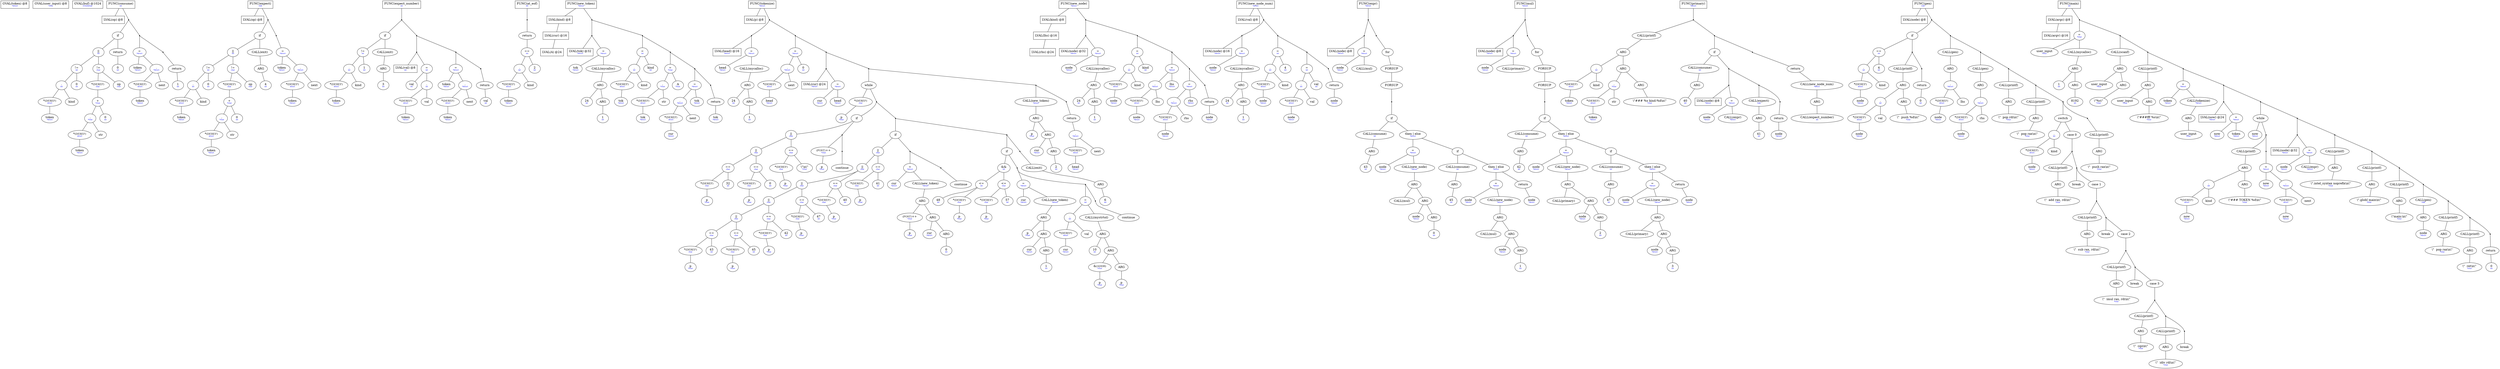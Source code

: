 graph parsegraph {
 node9 [label=<GVAL(token) @8<br/><FONT COLOR='BLUE' POINT-SIZE='8.0'>*struct</FONT>> shape = box];
 node10 [label=<GVAL(user_input) @8<br/><FONT COLOR='BLUE' POINT-SIZE='8.0'>*char</FONT>> shape = box];
 node11 [label=<GVAL(buf) @1024<br/><FONT COLOR='BLUE' POINT-SIZE='8.0'>[1024]char</FONT>> shape = box];
 node17 [label=<FUNC(consume)<br/><FONT COLOR='BLUE' POINT-SIZE='8.0'>int</FONT>> shape = box];
 node17 -- node18;
 node18 [label=<LVAL(op) @8> shape = box];
 node17 -- node19;
 node19 [label=<BLOCK> shape = point];
 node19 -- node20;
 node20 [label=<if>];
 node20 -- node21;
 node21 [label=<||<br/><FONT COLOR='BLUE' POINT-SIZE='8.0'>int</FONT>>];
 node21 -- node22;
 node22 [label=<!=<br/><FONT COLOR='BLUE' POINT-SIZE='8.0'>int</FONT>>];
 node22 -- node23;
 node23 [label=<.<br/><FONT COLOR='BLUE' POINT-SIZE='8.0'>int</FONT>>];
 node23 -- node24;
 node24 [label=<*<FONT POINT-SIZE='12.0'>(DEREF)</FONT><br/><FONT COLOR='BLUE' POINT-SIZE='8.0'>struct</FONT>>];
 node24 -- node25;
 node25 [label=<token<br/><FONT COLOR='BLUE' POINT-SIZE='8.0'>*struct</FONT>>];
 node23 -- node26;
 node26 [label=<kind>];
 node22 -- node27;
 node27 [label=<0<br/><FONT COLOR='BLUE' POINT-SIZE='8.0'>int</FONT>>];
 node21 -- node28;
 node28 [label=<!=<br/><FONT COLOR='BLUE' POINT-SIZE='8.0'>char</FONT>>];
 node28 -- node29;
 node29 [label=<*<FONT POINT-SIZE='12.0'>(DEREF)</FONT><br/><FONT COLOR='BLUE' POINT-SIZE='8.0'>char</FONT>>];
 node29 -- node30;
 node30 [label=<+<br/><FONT COLOR='BLUE' POINT-SIZE='8.0'>*char</FONT>>];
 node30 -- node31;
 node31 [label=<.<br/><FONT COLOR='BLUE' POINT-SIZE='8.0'>*char</FONT>>];
 node31 -- node32;
 node32 [label=<*<FONT POINT-SIZE='12.0'>(DEREF)</FONT><br/><FONT COLOR='BLUE' POINT-SIZE='8.0'>struct</FONT>>];
 node32 -- node33;
 node33 [label=<token<br/><FONT COLOR='BLUE' POINT-SIZE='8.0'>*struct</FONT>>];
 node31 -- node34;
 node34 [label=<str>];
 node30 -- node35;
 node35 [label=<0<br/><FONT COLOR='BLUE' POINT-SIZE='8.0'>int</FONT>>];
 node28 -- node36;
 node36 [label=<op<br/><FONT COLOR='BLUE' POINT-SIZE='8.0'>char</FONT>>];
 node20 -- node37;
 node37 [label=<return>];
 node37 -- node38;
 node38 [label=<0<br/><FONT COLOR='BLUE' POINT-SIZE='8.0'>int</FONT>>];
 node19 -- node39;
 node39 [label=<BLOCK> shape = point];
 node39 -- node40;
 node40 [label=<=<br/><FONT COLOR='BLUE' POINT-SIZE='8.0'>*struct</FONT>>];
 node40 -- node41;
 node41 [label=<token<br/><FONT COLOR='BLUE' POINT-SIZE='8.0'>*struct</FONT>>];
 node40 -- node42;
 node42 [label=<.<br/><FONT COLOR='BLUE' POINT-SIZE='8.0'>*struct</FONT>>];
 node42 -- node43;
 node43 [label=<*<FONT POINT-SIZE='12.0'>(DEREF)</FONT><br/><FONT COLOR='BLUE' POINT-SIZE='8.0'>struct</FONT>>];
 node43 -- node44;
 node44 [label=<token<br/><FONT COLOR='BLUE' POINT-SIZE='8.0'>*struct</FONT>>];
 node42 -- node45;
 node45 [label=<next>];
 node39 -- node46;
 node46 [label=<BLOCK> shape = point];
 node46 -- node47;
 node47 [label=<return>];
 node47 -- node48;
 node48 [label=<1<br/><FONT COLOR='BLUE' POINT-SIZE='8.0'>int</FONT>>];
 node49 [label=<FUNC(expect)<br/><FONT COLOR='BLUE' POINT-SIZE='8.0'>void</FONT>> shape = box];
 node49 -- node50;
 node50 [label=<LVAL(op) @8> shape = box];
 node49 -- node51;
 node51 [label=<BLOCK> shape = point];
 node51 -- node52;
 node52 [label=<if>];
 node52 -- node53;
 node53 [label=<||<br/><FONT COLOR='BLUE' POINT-SIZE='8.0'>int</FONT>>];
 node53 -- node54;
 node54 [label=<!=<br/><FONT COLOR='BLUE' POINT-SIZE='8.0'>int</FONT>>];
 node54 -- node55;
 node55 [label=<.<br/><FONT COLOR='BLUE' POINT-SIZE='8.0'>int</FONT>>];
 node55 -- node56;
 node56 [label=<*<FONT POINT-SIZE='12.0'>(DEREF)</FONT><br/><FONT COLOR='BLUE' POINT-SIZE='8.0'>struct</FONT>>];
 node56 -- node57;
 node57 [label=<token<br/><FONT COLOR='BLUE' POINT-SIZE='8.0'>*struct</FONT>>];
 node55 -- node58;
 node58 [label=<kind>];
 node54 -- node59;
 node59 [label=<0<br/><FONT COLOR='BLUE' POINT-SIZE='8.0'>int</FONT>>];
 node53 -- node60;
 node60 [label=<!=<br/><FONT COLOR='BLUE' POINT-SIZE='8.0'>char</FONT>>];
 node60 -- node61;
 node61 [label=<*<FONT POINT-SIZE='12.0'>(DEREF)</FONT><br/><FONT COLOR='BLUE' POINT-SIZE='8.0'>char</FONT>>];
 node61 -- node62;
 node62 [label=<+<br/><FONT COLOR='BLUE' POINT-SIZE='8.0'>*char</FONT>>];
 node62 -- node63;
 node63 [label=<.<br/><FONT COLOR='BLUE' POINT-SIZE='8.0'>*char</FONT>>];
 node63 -- node64;
 node64 [label=<*<FONT POINT-SIZE='12.0'>(DEREF)</FONT><br/><FONT COLOR='BLUE' POINT-SIZE='8.0'>struct</FONT>>];
 node64 -- node65;
 node65 [label=<token<br/><FONT COLOR='BLUE' POINT-SIZE='8.0'>*struct</FONT>>];
 node63 -- node66;
 node66 [label=<str>];
 node62 -- node67;
 node67 [label=<0<br/><FONT COLOR='BLUE' POINT-SIZE='8.0'>int</FONT>>];
 node60 -- node68;
 node68 [label=<op<br/><FONT COLOR='BLUE' POINT-SIZE='8.0'>char</FONT>>];
 node52 -- node69;
 node69 [label=<CALL(exit)>];
 node69 -- node70;
 node70 [label=<ARG>];
 node70 -- node71;
 node71 [label=<4<br/><FONT COLOR='BLUE' POINT-SIZE='8.0'>int</FONT>>];
 node51 -- node72;
 node72 [label=<BLOCK> shape = point];
 node72 -- node73;
 node73 [label=<=<br/><FONT COLOR='BLUE' POINT-SIZE='8.0'>*struct</FONT>>];
 node73 -- node74;
 node74 [label=<token<br/><FONT COLOR='BLUE' POINT-SIZE='8.0'>*struct</FONT>>];
 node73 -- node75;
 node75 [label=<.<br/><FONT COLOR='BLUE' POINT-SIZE='8.0'>*struct</FONT>>];
 node75 -- node76;
 node76 [label=<*<FONT POINT-SIZE='12.0'>(DEREF)</FONT><br/><FONT COLOR='BLUE' POINT-SIZE='8.0'>struct</FONT>>];
 node76 -- node77;
 node77 [label=<token<br/><FONT COLOR='BLUE' POINT-SIZE='8.0'>*struct</FONT>>];
 node75 -- node78;
 node78 [label=<next>];
 node79 [label=<FUNC(expect_number)<br/><FONT COLOR='BLUE' POINT-SIZE='8.0'>int</FONT>> shape = box];
 node79 -- node80;
 node80 [label=<BLOCK> shape = point];
 node80 -- node81;
 node81 [label=<if>];
 node81 -- node82;
 node82 [label=<!=<br/><FONT COLOR='BLUE' POINT-SIZE='8.0'>int</FONT>>];
 node82 -- node83;
 node83 [label=<.<br/><FONT COLOR='BLUE' POINT-SIZE='8.0'>int</FONT>>];
 node83 -- node84;
 node84 [label=<*<FONT POINT-SIZE='12.0'>(DEREF)</FONT><br/><FONT COLOR='BLUE' POINT-SIZE='8.0'>struct</FONT>>];
 node84 -- node85;
 node85 [label=<token<br/><FONT COLOR='BLUE' POINT-SIZE='8.0'>*struct</FONT>>];
 node83 -- node86;
 node86 [label=<kind>];
 node82 -- node87;
 node87 [label=<1<br/><FONT COLOR='BLUE' POINT-SIZE='8.0'>int</FONT>>];
 node81 -- node88;
 node88 [label=<CALL(exit)>];
 node88 -- node89;
 node89 [label=<ARG>];
 node89 -- node90;
 node90 [label=<3<br/><FONT COLOR='BLUE' POINT-SIZE='8.0'>int</FONT>>];
 node80 -- node91;
 node91 [label=<BLOCK> shape = point];
 node91 -- node92;
 node92 [label=<BLOCK> shape = point];
 node92 -- node93;
 node93 [label=<LVAL(val) @8<br/><FONT COLOR='BLUE' POINT-SIZE='8.0'>int</FONT>> shape = box];
 node92 -- node94;
 node94 [label=<=<br/><FONT COLOR='BLUE' POINT-SIZE='8.0'>int</FONT>>];
 node94 -- node95;
 node95 [label=<val<br/><FONT COLOR='BLUE' POINT-SIZE='8.0'>int</FONT>>];
 node94 -- node96;
 node96 [label=<.<br/><FONT COLOR='BLUE' POINT-SIZE='8.0'>int</FONT>>];
 node96 -- node97;
 node97 [label=<*<FONT POINT-SIZE='12.0'>(DEREF)</FONT><br/><FONT COLOR='BLUE' POINT-SIZE='8.0'>struct</FONT>>];
 node97 -- node98;
 node98 [label=<token<br/><FONT COLOR='BLUE' POINT-SIZE='8.0'>*struct</FONT>>];
 node96 -- node99;
 node99 [label=<val>];
 node91 -- node100;
 node100 [label=<BLOCK> shape = point];
 node100 -- node101;
 node101 [label=<=<br/><FONT COLOR='BLUE' POINT-SIZE='8.0'>*struct</FONT>>];
 node101 -- node102;
 node102 [label=<token<br/><FONT COLOR='BLUE' POINT-SIZE='8.0'>*struct</FONT>>];
 node101 -- node103;
 node103 [label=<.<br/><FONT COLOR='BLUE' POINT-SIZE='8.0'>*struct</FONT>>];
 node103 -- node104;
 node104 [label=<*<FONT POINT-SIZE='12.0'>(DEREF)</FONT><br/><FONT COLOR='BLUE' POINT-SIZE='8.0'>struct</FONT>>];
 node104 -- node105;
 node105 [label=<token<br/><FONT COLOR='BLUE' POINT-SIZE='8.0'>*struct</FONT>>];
 node103 -- node106;
 node106 [label=<next>];
 node100 -- node107;
 node107 [label=<BLOCK> shape = point];
 node107 -- node108;
 node108 [label=<return>];
 node108 -- node109;
 node109 [label=<val<br/><FONT COLOR='BLUE' POINT-SIZE='8.0'>int</FONT>>];
 node110 [label=<FUNC(at_eof)<br/><FONT COLOR='BLUE' POINT-SIZE='8.0'>int</FONT>> shape = box];
 node110 -- node111;
 node111 [label=<BLOCK> shape = point];
 node111 -- node112;
 node112 [label=<return>];
 node112 -- node113;
 node113 [label=<==<br/><FONT COLOR='BLUE' POINT-SIZE='8.0'>int</FONT>>];
 node113 -- node114;
 node114 [label=<.<br/><FONT COLOR='BLUE' POINT-SIZE='8.0'>int</FONT>>];
 node114 -- node115;
 node115 [label=<*<FONT POINT-SIZE='12.0'>(DEREF)</FONT><br/><FONT COLOR='BLUE' POINT-SIZE='8.0'>struct</FONT>>];
 node115 -- node116;
 node116 [label=<token<br/><FONT COLOR='BLUE' POINT-SIZE='8.0'>*struct</FONT>>];
 node114 -- node117;
 node117 [label=<kind>];
 node113 -- node118;
 node118 [label=<2<br/><FONT COLOR='BLUE' POINT-SIZE='8.0'>int</FONT>>];
 node119 [label=<FUNC(new_token)<br/><FONT COLOR='BLUE' POINT-SIZE='8.0'>*struct</FONT>> shape = box];
 node119 -- node120;
 node120 [label=<LVAL(kind) @8> shape = box];
 node120 -- node121;
 node121 [label=<LVAL(cur) @16> shape = box];
 node121 -- node122;
 node122 [label=<LVAL(A) @24> shape = box];
 node119 -- node123;
 node123 [label=<BLOCK> shape = point];
 node123 -- node124;
 node124 [label=<BLOCK> shape = point];
 node124 -- node125;
 node125 [label=<LVAL(tok) @32<br/><FONT COLOR='BLUE' POINT-SIZE='8.0'>*struct</FONT>> shape = box];
 node124 -- node126;
 node126 [label=<=<br/><FONT COLOR='BLUE' POINT-SIZE='8.0'>*struct</FONT>>];
 node126 -- node127;
 node127 [label=<tok<br/><FONT COLOR='BLUE' POINT-SIZE='8.0'>*struct</FONT>>];
 node126 -- node128;
 node128 [label=<CALL(mycalloc)>];
 node128 -- node129;
 node129 [label=<ARG>];
 node129 -- node130;
 node130 [label=<24<br/><FONT COLOR='BLUE' POINT-SIZE='8.0'>int</FONT>>];
 node129 -- node131;
 node131 [label=<ARG>];
 node131 -- node132;
 node132 [label=<1<br/><FONT COLOR='BLUE' POINT-SIZE='8.0'>int</FONT>>];
 node123 -- node133;
 node133 [label=<BLOCK> shape = point];
 node133 -- node134;
 node134 [label=<=<br/><FONT COLOR='BLUE' POINT-SIZE='8.0'>int</FONT>>];
 node134 -- node135;
 node135 [label=<.<br/><FONT COLOR='BLUE' POINT-SIZE='8.0'>int</FONT>>];
 node135 -- node136;
 node136 [label=<*<FONT POINT-SIZE='12.0'>(DEREF)</FONT><br/><FONT COLOR='BLUE' POINT-SIZE='8.0'>struct</FONT>>];
 node136 -- node137;
 node137 [label=<tok<br/><FONT COLOR='BLUE' POINT-SIZE='8.0'>*struct</FONT>>];
 node135 -- node138;
 node138 [label=<kind>];
 node134 -- node139;
 node139 [label=<kind<br/><FONT COLOR='BLUE' POINT-SIZE='8.0'>int</FONT>>];
 node133 -- node140;
 node140 [label=<BLOCK> shape = point];
 node140 -- node141;
 node141 [label=<=<br/><FONT COLOR='BLUE' POINT-SIZE='8.0'>*char</FONT>>];
 node141 -- node142;
 node142 [label=<.<br/><FONT COLOR='BLUE' POINT-SIZE='8.0'>*char</FONT>>];
 node142 -- node143;
 node143 [label=<*<FONT POINT-SIZE='12.0'>(DEREF)</FONT><br/><FONT COLOR='BLUE' POINT-SIZE='8.0'>struct</FONT>>];
 node143 -- node144;
 node144 [label=<tok<br/><FONT COLOR='BLUE' POINT-SIZE='8.0'>*struct</FONT>>];
 node142 -- node145;
 node145 [label=<str>];
 node141 -- node146;
 node146 [label=<A<br/><FONT COLOR='BLUE' POINT-SIZE='8.0'>*char</FONT>>];
 node140 -- node147;
 node147 [label=<BLOCK> shape = point];
 node147 -- node148;
 node148 [label=<=<br/><FONT COLOR='BLUE' POINT-SIZE='8.0'>*struct</FONT>>];
 node148 -- node149;
 node149 [label=<.<br/><FONT COLOR='BLUE' POINT-SIZE='8.0'>*struct</FONT>>];
 node149 -- node150;
 node150 [label=<*<FONT POINT-SIZE='12.0'>(DEREF)</FONT><br/><FONT COLOR='BLUE' POINT-SIZE='8.0'>struct</FONT>>];
 node150 -- node151;
 node151 [label=<cur<br/><FONT COLOR='BLUE' POINT-SIZE='8.0'>*struct</FONT>>];
 node149 -- node152;
 node152 [label=<next>];
 node148 -- node153;
 node153 [label=<tok<br/><FONT COLOR='BLUE' POINT-SIZE='8.0'>*struct</FONT>>];
 node147 -- node154;
 node154 [label=<BLOCK> shape = point];
 node154 -- node155;
 node155 [label=<return>];
 node155 -- node156;
 node156 [label=<tok<br/><FONT COLOR='BLUE' POINT-SIZE='8.0'>*struct</FONT>>];
 node157 [label=<FUNC(tokenize)<br/><FONT COLOR='BLUE' POINT-SIZE='8.0'>*struct</FONT>> shape = box];
 node157 -- node158;
 node158 [label=<LVAL(p) @8> shape = box];
 node157 -- node159;
 node159 [label=<BLOCK> shape = point];
 node159 -- node160;
 node160 [label=<BLOCK> shape = point];
 node160 -- node161;
 node161 [label=<LVAL(head) @16<br/><FONT COLOR='BLUE' POINT-SIZE='8.0'>*struct</FONT>> shape = box];
 node160 -- node162;
 node162 [label=<=<br/><FONT COLOR='BLUE' POINT-SIZE='8.0'>*struct</FONT>>];
 node162 -- node163;
 node163 [label=<head<br/><FONT COLOR='BLUE' POINT-SIZE='8.0'>*struct</FONT>>];
 node162 -- node164;
 node164 [label=<CALL(mycalloc)>];
 node164 -- node165;
 node165 [label=<ARG>];
 node165 -- node166;
 node166 [label=<24<br/><FONT COLOR='BLUE' POINT-SIZE='8.0'>int</FONT>>];
 node165 -- node167;
 node167 [label=<ARG>];
 node167 -- node168;
 node168 [label=<1<br/><FONT COLOR='BLUE' POINT-SIZE='8.0'>int</FONT>>];
 node159 -- node169;
 node169 [label=<BLOCK> shape = point];
 node169 -- node170;
 node170 [label=<=<br/><FONT COLOR='BLUE' POINT-SIZE='8.0'>*struct</FONT>>];
 node170 -- node171;
 node171 [label=<.<br/><FONT COLOR='BLUE' POINT-SIZE='8.0'>*struct</FONT>>];
 node171 -- node172;
 node172 [label=<*<FONT POINT-SIZE='12.0'>(DEREF)</FONT><br/><FONT COLOR='BLUE' POINT-SIZE='8.0'>struct</FONT>>];
 node172 -- node173;
 node173 [label=<head<br/><FONT COLOR='BLUE' POINT-SIZE='8.0'>*struct</FONT>>];
 node171 -- node174;
 node174 [label=<next>];
 node170 -- node175;
 node175 [label=<0<br/><FONT COLOR='BLUE' POINT-SIZE='8.0'>int</FONT>>];
 node169 -- node176;
 node176 [label=<BLOCK> shape = point];
 node176 -- node177;
 node177 [label=<BLOCK> shape = point];
 node177 -- node178;
 node178 [label=<LVAL(cur) @24<br/><FONT COLOR='BLUE' POINT-SIZE='8.0'>*struct</FONT>> shape = box];
 node177 -- node179;
 node179 [label=<=<br/><FONT COLOR='BLUE' POINT-SIZE='8.0'>*struct</FONT>>];
 node179 -- node180;
 node180 [label=<cur<br/><FONT COLOR='BLUE' POINT-SIZE='8.0'>*struct</FONT>>];
 node179 -- node181;
 node181 [label=<head<br/><FONT COLOR='BLUE' POINT-SIZE='8.0'>*struct</FONT>>];
 node176 -- node182;
 node182 [label=<BLOCK> shape = point];
 node182 -- node183;
 node183 [label=<while>];
 node183 -- node184;
 node184 [label=<*<FONT POINT-SIZE='12.0'>(DEREF)</FONT><br/><FONT COLOR='BLUE' POINT-SIZE='8.0'>char</FONT>>];
 node184 -- node185;
 node185 [label=<p<br/><FONT COLOR='BLUE' POINT-SIZE='8.0'>*char</FONT>>];
 node183 -- node186;
 node186 [label=<BLOCK> shape = point];
 node186 -- node187;
 node187 [label=<if>];
 node187 -- node188;
 node188 [label=<||<br/><FONT COLOR='BLUE' POINT-SIZE='8.0'>char</FONT>>];
 node188 -- node189;
 node189 [label=<||<br/><FONT COLOR='BLUE' POINT-SIZE='8.0'>char</FONT>>];
 node189 -- node190;
 node190 [label=<==<br/><FONT COLOR='BLUE' POINT-SIZE='8.0'>char</FONT>>];
 node190 -- node191;
 node191 [label=<*<FONT POINT-SIZE='12.0'>(DEREF)</FONT><br/><FONT COLOR='BLUE' POINT-SIZE='8.0'>char</FONT>>];
 node191 -- node192;
 node192 [label=<p<br/><FONT COLOR='BLUE' POINT-SIZE='8.0'>*char</FONT>>];
 node190 -- node193;
 node193 [label=<32<br/><FONT COLOR='BLUE' POINT-SIZE='8.0'>int</FONT>>];
 node189 -- node194;
 node194 [label=<==<br/><FONT COLOR='BLUE' POINT-SIZE='8.0'>char</FONT>>];
 node194 -- node195;
 node195 [label=<*<FONT POINT-SIZE='12.0'>(DEREF)</FONT><br/><FONT COLOR='BLUE' POINT-SIZE='8.0'>char</FONT>>];
 node195 -- node196;
 node196 [label=<p<br/><FONT COLOR='BLUE' POINT-SIZE='8.0'>*char</FONT>>];
 node194 -- node197;
 node197 [label=<0<br/><FONT COLOR='BLUE' POINT-SIZE='8.0'>int</FONT>>];
 node188 -- node198;
 node198 [label=<==<br/><FONT COLOR='BLUE' POINT-SIZE='8.0'>char</FONT>>];
 node198 -- node199;
 node199 [label=<*<FONT POINT-SIZE='12.0'>(DEREF)</FONT><br/><FONT COLOR='BLUE' POINT-SIZE='8.0'>char</FONT>>];
 node199 -- node200;
 node200 [label=<p<br/><FONT COLOR='BLUE' POINT-SIZE='8.0'>*char</FONT>>];
 node198 -- node201;
 node201 [label=<\"\n\"<br/><FONT COLOR='BLUE' POINT-SIZE='8.0'>*char</FONT>>];
 node187 -- node202;
 node202 [label=<BLOCK> shape = point];
 node202 -- node203;
 node203 [label=<<FONT POINT-SIZE='12.0'>(POST)</FONT>++<br/><FONT COLOR='BLUE' POINT-SIZE='8.0'>*char</FONT>>];
 node203 -- node204;
 node204 [label=<p<br/><FONT COLOR='BLUE' POINT-SIZE='8.0'>*char</FONT>>];
 node202 -- node205;
 node205 [label=<BLOCK> shape = point];
 node205 -- node206;
 node206 [label=<continue>];
 node186 -- node207;
 node207 [label=<BLOCK> shape = point];
 node207 -- node208;
 node208 [label=<if>];
 node208 -- node209;
 node209 [label=<||<br/><FONT COLOR='BLUE' POINT-SIZE='8.0'>char</FONT>>];
 node209 -- node210;
 node210 [label=<||<br/><FONT COLOR='BLUE' POINT-SIZE='8.0'>char</FONT>>];
 node210 -- node211;
 node211 [label=<||<br/><FONT COLOR='BLUE' POINT-SIZE='8.0'>char</FONT>>];
 node211 -- node212;
 node212 [label=<||<br/><FONT COLOR='BLUE' POINT-SIZE='8.0'>char</FONT>>];
 node212 -- node213;
 node213 [label=<||<br/><FONT COLOR='BLUE' POINT-SIZE='8.0'>char</FONT>>];
 node213 -- node214;
 node214 [label=<==<br/><FONT COLOR='BLUE' POINT-SIZE='8.0'>char</FONT>>];
 node214 -- node215;
 node215 [label=<*<FONT POINT-SIZE='12.0'>(DEREF)</FONT><br/><FONT COLOR='BLUE' POINT-SIZE='8.0'>char</FONT>>];
 node215 -- node216;
 node216 [label=<p<br/><FONT COLOR='BLUE' POINT-SIZE='8.0'>*char</FONT>>];
 node214 -- node217;
 node217 [label=<43<br/><FONT COLOR='BLUE' POINT-SIZE='8.0'>int</FONT>>];
 node213 -- node218;
 node218 [label=<==<br/><FONT COLOR='BLUE' POINT-SIZE='8.0'>char</FONT>>];
 node218 -- node219;
 node219 [label=<*<FONT POINT-SIZE='12.0'>(DEREF)</FONT><br/><FONT COLOR='BLUE' POINT-SIZE='8.0'>char</FONT>>];
 node219 -- node220;
 node220 [label=<p<br/><FONT COLOR='BLUE' POINT-SIZE='8.0'>*char</FONT>>];
 node218 -- node221;
 node221 [label=<45<br/><FONT COLOR='BLUE' POINT-SIZE='8.0'>int</FONT>>];
 node212 -- node222;
 node222 [label=<==<br/><FONT COLOR='BLUE' POINT-SIZE='8.0'>char</FONT>>];
 node222 -- node223;
 node223 [label=<*<FONT POINT-SIZE='12.0'>(DEREF)</FONT><br/><FONT COLOR='BLUE' POINT-SIZE='8.0'>char</FONT>>];
 node223 -- node224;
 node224 [label=<p<br/><FONT COLOR='BLUE' POINT-SIZE='8.0'>*char</FONT>>];
 node222 -- node225;
 node225 [label=<42<br/><FONT COLOR='BLUE' POINT-SIZE='8.0'>int</FONT>>];
 node211 -- node226;
 node226 [label=<==<br/><FONT COLOR='BLUE' POINT-SIZE='8.0'>char</FONT>>];
 node226 -- node227;
 node227 [label=<*<FONT POINT-SIZE='12.0'>(DEREF)</FONT><br/><FONT COLOR='BLUE' POINT-SIZE='8.0'>char</FONT>>];
 node227 -- node228;
 node228 [label=<p<br/><FONT COLOR='BLUE' POINT-SIZE='8.0'>*char</FONT>>];
 node226 -- node229;
 node229 [label=<47<br/><FONT COLOR='BLUE' POINT-SIZE='8.0'>int</FONT>>];
 node210 -- node230;
 node230 [label=<==<br/><FONT COLOR='BLUE' POINT-SIZE='8.0'>char</FONT>>];
 node230 -- node231;
 node231 [label=<*<FONT POINT-SIZE='12.0'>(DEREF)</FONT><br/><FONT COLOR='BLUE' POINT-SIZE='8.0'>char</FONT>>];
 node231 -- node232;
 node232 [label=<p<br/><FONT COLOR='BLUE' POINT-SIZE='8.0'>*char</FONT>>];
 node230 -- node233;
 node233 [label=<40<br/><FONT COLOR='BLUE' POINT-SIZE='8.0'>int</FONT>>];
 node209 -- node234;
 node234 [label=<==<br/><FONT COLOR='BLUE' POINT-SIZE='8.0'>char</FONT>>];
 node234 -- node235;
 node235 [label=<*<FONT POINT-SIZE='12.0'>(DEREF)</FONT><br/><FONT COLOR='BLUE' POINT-SIZE='8.0'>char</FONT>>];
 node235 -- node236;
 node236 [label=<p<br/><FONT COLOR='BLUE' POINT-SIZE='8.0'>*char</FONT>>];
 node234 -- node237;
 node237 [label=<41<br/><FONT COLOR='BLUE' POINT-SIZE='8.0'>int</FONT>>];
 node208 -- node238;
 node238 [label=<BLOCK> shape = point];
 node238 -- node239;
 node239 [label=<=<br/><FONT COLOR='BLUE' POINT-SIZE='8.0'>*struct</FONT>>];
 node239 -- node240;
 node240 [label=<cur<br/><FONT COLOR='BLUE' POINT-SIZE='8.0'>*struct</FONT>>];
 node239 -- node241;
 node241 [label=<CALL(new_token)<br/><FONT COLOR='BLUE' POINT-SIZE='8.0'>*struct</FONT>>];
 node241 -- node242;
 node242 [label=<ARG>];
 node242 -- node243;
 node243 [label=<<FONT POINT-SIZE='12.0'>(POST)</FONT>++<br/><FONT COLOR='BLUE' POINT-SIZE='8.0'>*char</FONT>>];
 node243 -- node244;
 node244 [label=<p<br/><FONT COLOR='BLUE' POINT-SIZE='8.0'>*char</FONT>>];
 node242 -- node245;
 node245 [label=<ARG>];
 node245 -- node246;
 node246 [label=<cur<br/><FONT COLOR='BLUE' POINT-SIZE='8.0'>*struct</FONT>>];
 node245 -- node247;
 node247 [label=<ARG>];
 node247 -- node248;
 node248 [label=<0<br/><FONT COLOR='BLUE' POINT-SIZE='8.0'>int</FONT>>];
 node238 -- node249;
 node249 [label=<BLOCK> shape = point];
 node249 -- node250;
 node250 [label=<continue>];
 node207 -- node251;
 node251 [label=<BLOCK> shape = point];
 node251 -- node252;
 node252 [label=<if>];
 node252 -- node253;
 node253 [label=<&amp;&amp;<br/><FONT COLOR='BLUE' POINT-SIZE='8.0'>int</FONT>>];
 node253 -- node254;
 node254 [label=<&lt;=<br/><FONT COLOR='BLUE' POINT-SIZE='8.0'>int</FONT>>];
 node254 -- node255;
 node255 [label=<48<br/><FONT COLOR='BLUE' POINT-SIZE='8.0'>int</FONT>>];
 node254 -- node256;
 node256 [label=<*<FONT POINT-SIZE='12.0'>(DEREF)</FONT><br/><FONT COLOR='BLUE' POINT-SIZE='8.0'>char</FONT>>];
 node256 -- node257;
 node257 [label=<p<br/><FONT COLOR='BLUE' POINT-SIZE='8.0'>*char</FONT>>];
 node253 -- node258;
 node258 [label=<&lt;=<br/><FONT COLOR='BLUE' POINT-SIZE='8.0'>char</FONT>>];
 node258 -- node259;
 node259 [label=<*<FONT POINT-SIZE='12.0'>(DEREF)</FONT><br/><FONT COLOR='BLUE' POINT-SIZE='8.0'>char</FONT>>];
 node259 -- node260;
 node260 [label=<p<br/><FONT COLOR='BLUE' POINT-SIZE='8.0'>*char</FONT>>];
 node258 -- node261;
 node261 [label=<57<br/><FONT COLOR='BLUE' POINT-SIZE='8.0'>int</FONT>>];
 node252 -- node262;
 node262 [label=<BLOCK> shape = point];
 node262 -- node263;
 node263 [label=<=<br/><FONT COLOR='BLUE' POINT-SIZE='8.0'>*struct</FONT>>];
 node263 -- node264;
 node264 [label=<cur<br/><FONT COLOR='BLUE' POINT-SIZE='8.0'>*struct</FONT>>];
 node263 -- node265;
 node265 [label=<CALL(new_token)<br/><FONT COLOR='BLUE' POINT-SIZE='8.0'>*struct</FONT>>];
 node265 -- node266;
 node266 [label=<ARG>];
 node266 -- node267;
 node267 [label=<p<br/><FONT COLOR='BLUE' POINT-SIZE='8.0'>*char</FONT>>];
 node266 -- node268;
 node268 [label=<ARG>];
 node268 -- node269;
 node269 [label=<cur<br/><FONT COLOR='BLUE' POINT-SIZE='8.0'>*struct</FONT>>];
 node268 -- node270;
 node270 [label=<ARG>];
 node270 -- node271;
 node271 [label=<1<br/><FONT COLOR='BLUE' POINT-SIZE='8.0'>int</FONT>>];
 node262 -- node272;
 node272 [label=<BLOCK> shape = point];
 node272 -- node273;
 node273 [label=<=<br/><FONT COLOR='BLUE' POINT-SIZE='8.0'>int</FONT>>];
 node273 -- node274;
 node274 [label=<.<br/><FONT COLOR='BLUE' POINT-SIZE='8.0'>int</FONT>>];
 node274 -- node275;
 node275 [label=<*<FONT POINT-SIZE='12.0'>(DEREF)</FONT><br/><FONT COLOR='BLUE' POINT-SIZE='8.0'>struct</FONT>>];
 node275 -- node276;
 node276 [label=<cur<br/><FONT COLOR='BLUE' POINT-SIZE='8.0'>*struct</FONT>>];
 node274 -- node277;
 node277 [label=<val>];
 node273 -- node278;
 node278 [label=<CALL(mystrtol)>];
 node278 -- node279;
 node279 [label=<ARG>];
 node279 -- node280;
 node280 [label=<10<br/><FONT COLOR='BLUE' POINT-SIZE='8.0'>int</FONT>>];
 node279 -- node281;
 node281 [label=<ARG>];
 node281 -- node282;
 node282 [label=<&amp;<FONT POINT-SIZE='12.0'>(ADDR)</FONT><br/><FONT COLOR='BLUE' POINT-SIZE='8.0'>*char</FONT>>];
 node282 -- node283;
 node283 [label=<p<br/><FONT COLOR='BLUE' POINT-SIZE='8.0'>*char</FONT>>];
 node281 -- node284;
 node284 [label=<ARG>];
 node284 -- node285;
 node285 [label=<p<br/><FONT COLOR='BLUE' POINT-SIZE='8.0'>*char</FONT>>];
 node272 -- node286;
 node286 [label=<BLOCK> shape = point];
 node286 -- node287;
 node287 [label=<continue>];
 node251 -- node288;
 node288 [label=<BLOCK> shape = point];
 node288 -- node289;
 node289 [label=<CALL(exit)>];
 node289 -- node290;
 node290 [label=<ARG>];
 node290 -- node291;
 node291 [label=<6<br/><FONT COLOR='BLUE' POINT-SIZE='8.0'>int</FONT>>];
 node182 -- node292;
 node292 [label=<BLOCK> shape = point];
 node292 -- node293;
 node293 [label=<CALL(new_token)<br/><FONT COLOR='BLUE' POINT-SIZE='8.0'>*struct</FONT>>];
 node293 -- node294;
 node294 [label=<ARG>];
 node294 -- node295;
 node295 [label=<p<br/><FONT COLOR='BLUE' POINT-SIZE='8.0'>*char</FONT>>];
 node294 -- node296;
 node296 [label=<ARG>];
 node296 -- node297;
 node297 [label=<cur<br/><FONT COLOR='BLUE' POINT-SIZE='8.0'>*struct</FONT>>];
 node296 -- node298;
 node298 [label=<ARG>];
 node298 -- node299;
 node299 [label=<2<br/><FONT COLOR='BLUE' POINT-SIZE='8.0'>int</FONT>>];
 node292 -- node300;
 node300 [label=<BLOCK> shape = point];
 node300 -- node301;
 node301 [label=<return>];
 node301 -- node302;
 node302 [label=<.<br/><FONT COLOR='BLUE' POINT-SIZE='8.0'>*struct</FONT>>];
 node302 -- node303;
 node303 [label=<*<FONT POINT-SIZE='12.0'>(DEREF)</FONT><br/><FONT COLOR='BLUE' POINT-SIZE='8.0'>struct</FONT>>];
 node303 -- node304;
 node304 [label=<head<br/><FONT COLOR='BLUE' POINT-SIZE='8.0'>*struct</FONT>>];
 node302 -- node305;
 node305 [label=<next>];
 node306 [label=<FUNC(new_node)<br/><FONT COLOR='BLUE' POINT-SIZE='8.0'>*struct</FONT>> shape = box];
 node306 -- node307;
 node307 [label=<LVAL(kind) @8> shape = box];
 node307 -- node308;
 node308 [label=<LVAL(lhs) @16> shape = box];
 node308 -- node309;
 node309 [label=<LVAL(rhs) @24> shape = box];
 node306 -- node310;
 node310 [label=<BLOCK> shape = point];
 node310 -- node311;
 node311 [label=<BLOCK> shape = point];
 node311 -- node312;
 node312 [label=<LVAL(node) @32<br/><FONT COLOR='BLUE' POINT-SIZE='8.0'>*struct</FONT>> shape = box];
 node311 -- node313;
 node313 [label=<=<br/><FONT COLOR='BLUE' POINT-SIZE='8.0'>*struct</FONT>>];
 node313 -- node314;
 node314 [label=<node<br/><FONT COLOR='BLUE' POINT-SIZE='8.0'>*struct</FONT>>];
 node313 -- node315;
 node315 [label=<CALL(mycalloc)>];
 node315 -- node316;
 node316 [label=<ARG>];
 node316 -- node317;
 node317 [label=<24<br/><FONT COLOR='BLUE' POINT-SIZE='8.0'>int</FONT>>];
 node316 -- node318;
 node318 [label=<ARG>];
 node318 -- node319;
 node319 [label=<1<br/><FONT COLOR='BLUE' POINT-SIZE='8.0'>int</FONT>>];
 node310 -- node320;
 node320 [label=<BLOCK> shape = point];
 node320 -- node321;
 node321 [label=<=<br/><FONT COLOR='BLUE' POINT-SIZE='8.0'>int</FONT>>];
 node321 -- node322;
 node322 [label=<.<br/><FONT COLOR='BLUE' POINT-SIZE='8.0'>int</FONT>>];
 node322 -- node323;
 node323 [label=<*<FONT POINT-SIZE='12.0'>(DEREF)</FONT><br/><FONT COLOR='BLUE' POINT-SIZE='8.0'>struct</FONT>>];
 node323 -- node324;
 node324 [label=<node<br/><FONT COLOR='BLUE' POINT-SIZE='8.0'>*struct</FONT>>];
 node322 -- node325;
 node325 [label=<kind>];
 node321 -- node326;
 node326 [label=<kind<br/><FONT COLOR='BLUE' POINT-SIZE='8.0'>int</FONT>>];
 node320 -- node327;
 node327 [label=<BLOCK> shape = point];
 node327 -- node328;
 node328 [label=<=<br/><FONT COLOR='BLUE' POINT-SIZE='8.0'>*struct</FONT>>];
 node328 -- node329;
 node329 [label=<.<br/><FONT COLOR='BLUE' POINT-SIZE='8.0'>*struct</FONT>>];
 node329 -- node330;
 node330 [label=<*<FONT POINT-SIZE='12.0'>(DEREF)</FONT><br/><FONT COLOR='BLUE' POINT-SIZE='8.0'>struct</FONT>>];
 node330 -- node331;
 node331 [label=<node<br/><FONT COLOR='BLUE' POINT-SIZE='8.0'>*struct</FONT>>];
 node329 -- node332;
 node332 [label=<lhs>];
 node328 -- node333;
 node333 [label=<lhs<br/><FONT COLOR='BLUE' POINT-SIZE='8.0'>*struct</FONT>>];
 node327 -- node334;
 node334 [label=<BLOCK> shape = point];
 node334 -- node335;
 node335 [label=<=<br/><FONT COLOR='BLUE' POINT-SIZE='8.0'>*struct</FONT>>];
 node335 -- node336;
 node336 [label=<.<br/><FONT COLOR='BLUE' POINT-SIZE='8.0'>*struct</FONT>>];
 node336 -- node337;
 node337 [label=<*<FONT POINT-SIZE='12.0'>(DEREF)</FONT><br/><FONT COLOR='BLUE' POINT-SIZE='8.0'>struct</FONT>>];
 node337 -- node338;
 node338 [label=<node<br/><FONT COLOR='BLUE' POINT-SIZE='8.0'>*struct</FONT>>];
 node336 -- node339;
 node339 [label=<rhs>];
 node335 -- node340;
 node340 [label=<rhs<br/><FONT COLOR='BLUE' POINT-SIZE='8.0'>*struct</FONT>>];
 node334 -- node341;
 node341 [label=<BLOCK> shape = point];
 node341 -- node342;
 node342 [label=<return>];
 node342 -- node343;
 node343 [label=<node<br/><FONT COLOR='BLUE' POINT-SIZE='8.0'>*struct</FONT>>];
 node344 [label=<FUNC(new_node_num)<br/><FONT COLOR='BLUE' POINT-SIZE='8.0'>*struct</FONT>> shape = box];
 node344 -- node345;
 node345 [label=<LVAL(val) @8> shape = box];
 node344 -- node346;
 node346 [label=<BLOCK> shape = point];
 node346 -- node347;
 node347 [label=<BLOCK> shape = point];
 node347 -- node348;
 node348 [label=<LVAL(node) @16<br/><FONT COLOR='BLUE' POINT-SIZE='8.0'>*struct</FONT>> shape = box];
 node347 -- node349;
 node349 [label=<=<br/><FONT COLOR='BLUE' POINT-SIZE='8.0'>*struct</FONT>>];
 node349 -- node350;
 node350 [label=<node<br/><FONT COLOR='BLUE' POINT-SIZE='8.0'>*struct</FONT>>];
 node349 -- node351;
 node351 [label=<CALL(mycalloc)>];
 node351 -- node352;
 node352 [label=<ARG>];
 node352 -- node353;
 node353 [label=<24<br/><FONT COLOR='BLUE' POINT-SIZE='8.0'>int</FONT>>];
 node352 -- node354;
 node354 [label=<ARG>];
 node354 -- node355;
 node355 [label=<1<br/><FONT COLOR='BLUE' POINT-SIZE='8.0'>int</FONT>>];
 node346 -- node356;
 node356 [label=<BLOCK> shape = point];
 node356 -- node357;
 node357 [label=<=<br/><FONT COLOR='BLUE' POINT-SIZE='8.0'>int</FONT>>];
 node357 -- node358;
 node358 [label=<.<br/><FONT COLOR='BLUE' POINT-SIZE='8.0'>int</FONT>>];
 node358 -- node359;
 node359 [label=<*<FONT POINT-SIZE='12.0'>(DEREF)</FONT><br/><FONT COLOR='BLUE' POINT-SIZE='8.0'>struct</FONT>>];
 node359 -- node360;
 node360 [label=<node<br/><FONT COLOR='BLUE' POINT-SIZE='8.0'>*struct</FONT>>];
 node358 -- node361;
 node361 [label=<kind>];
 node357 -- node362;
 node362 [label=<4<br/><FONT COLOR='BLUE' POINT-SIZE='8.0'>int</FONT>>];
 node356 -- node363;
 node363 [label=<BLOCK> shape = point];
 node363 -- node364;
 node364 [label=<=<br/><FONT COLOR='BLUE' POINT-SIZE='8.0'>int</FONT>>];
 node364 -- node365;
 node365 [label=<.<br/><FONT COLOR='BLUE' POINT-SIZE='8.0'>int</FONT>>];
 node365 -- node366;
 node366 [label=<*<FONT POINT-SIZE='12.0'>(DEREF)</FONT><br/><FONT COLOR='BLUE' POINT-SIZE='8.0'>struct</FONT>>];
 node366 -- node367;
 node367 [label=<node<br/><FONT COLOR='BLUE' POINT-SIZE='8.0'>*struct</FONT>>];
 node365 -- node368;
 node368 [label=<val>];
 node364 -- node369;
 node369 [label=<val<br/><FONT COLOR='BLUE' POINT-SIZE='8.0'>int</FONT>>];
 node363 -- node370;
 node370 [label=<BLOCK> shape = point];
 node370 -- node371;
 node371 [label=<return>];
 node371 -- node372;
 node372 [label=<node<br/><FONT COLOR='BLUE' POINT-SIZE='8.0'>*struct</FONT>>];
 node373 [label=<FUNC(expr)<br/><FONT COLOR='BLUE' POINT-SIZE='8.0'>*struct</FONT>> shape = box];
 node373 -- node374;
 node374 [label=<BLOCK> shape = point];
 node374 -- node375;
 node375 [label=<BLOCK> shape = point];
 node375 -- node376;
 node376 [label=<LVAL(node) @8<br/><FONT COLOR='BLUE' POINT-SIZE='8.0'>*struct</FONT>> shape = box];
 node375 -- node377;
 node377 [label=<=<br/><FONT COLOR='BLUE' POINT-SIZE='8.0'>*struct</FONT>>];
 node377 -- node378;
 node378 [label=<node<br/><FONT COLOR='BLUE' POINT-SIZE='8.0'>*struct</FONT>>];
 node377 -- node379;
 node379 [label=<CALL(mul)>];
 node374 -- node380;
 node380 [label=<BLOCK> shape = point];
 node380 -- node381;
 node381 [label=<for>];
 node381 -- node382;
 node382 [label=<FORSUP>];
 node382 -- node383;
 node383 [label=<FORSUP>];
 node383 -- node384;
 node384 [label=<BLOCK> shape = point];
 node384 -- node385;
 node385 [label=<if>];
 node385 -- node386;
 node386 [label=<CALL(consume)<br/><FONT COLOR='BLUE' POINT-SIZE='8.0'>int</FONT>>];
 node386 -- node387;
 node387 [label=<ARG>];
 node387 -- node388;
 node388 [label=<43<br/><FONT COLOR='BLUE' POINT-SIZE='8.0'>int</FONT>>];
 node385 -- node389;
 node389 [label=<then | else<br/><FONT COLOR='BLUE' POINT-SIZE='8.0'>*struct</FONT>>];
 node389 -- node390;
 node390 [label=<=<br/><FONT COLOR='BLUE' POINT-SIZE='8.0'>*struct</FONT>>];
 node390 -- node391;
 node391 [label=<node<br/><FONT COLOR='BLUE' POINT-SIZE='8.0'>*struct</FONT>>];
 node390 -- node392;
 node392 [label=<CALL(new_node)<br/><FONT COLOR='BLUE' POINT-SIZE='8.0'>*struct</FONT>>];
 node392 -- node393;
 node393 [label=<ARG>];
 node393 -- node394;
 node394 [label=<CALL(mul)>];
 node393 -- node395;
 node395 [label=<ARG>];
 node395 -- node396;
 node396 [label=<node<br/><FONT COLOR='BLUE' POINT-SIZE='8.0'>*struct</FONT>>];
 node395 -- node397;
 node397 [label=<ARG>];
 node397 -- node398;
 node398 [label=<0<br/><FONT COLOR='BLUE' POINT-SIZE='8.0'>int</FONT>>];
 node389 -- node399;
 node399 [label=<if>];
 node399 -- node400;
 node400 [label=<CALL(consume)<br/><FONT COLOR='BLUE' POINT-SIZE='8.0'>int</FONT>>];
 node400 -- node401;
 node401 [label=<ARG>];
 node401 -- node402;
 node402 [label=<45<br/><FONT COLOR='BLUE' POINT-SIZE='8.0'>int</FONT>>];
 node399 -- node403;
 node403 [label=<then | else<br/><FONT COLOR='BLUE' POINT-SIZE='8.0'>*struct</FONT>>];
 node403 -- node404;
 node404 [label=<=<br/><FONT COLOR='BLUE' POINT-SIZE='8.0'>*struct</FONT>>];
 node404 -- node405;
 node405 [label=<node<br/><FONT COLOR='BLUE' POINT-SIZE='8.0'>*struct</FONT>>];
 node404 -- node406;
 node406 [label=<CALL(new_node)<br/><FONT COLOR='BLUE' POINT-SIZE='8.0'>*struct</FONT>>];
 node406 -- node407;
 node407 [label=<ARG>];
 node407 -- node408;
 node408 [label=<CALL(mul)>];
 node407 -- node409;
 node409 [label=<ARG>];
 node409 -- node410;
 node410 [label=<node<br/><FONT COLOR='BLUE' POINT-SIZE='8.0'>*struct</FONT>>];
 node409 -- node411;
 node411 [label=<ARG>];
 node411 -- node412;
 node412 [label=<1<br/><FONT COLOR='BLUE' POINT-SIZE='8.0'>int</FONT>>];
 node403 -- node413;
 node413 [label=<return>];
 node413 -- node414;
 node414 [label=<node<br/><FONT COLOR='BLUE' POINT-SIZE='8.0'>*struct</FONT>>];
 node415 [label=<FUNC(mul)<br/><FONT COLOR='BLUE' POINT-SIZE='8.0'>*struct</FONT>> shape = box];
 node415 -- node416;
 node416 [label=<BLOCK> shape = point];
 node416 -- node417;
 node417 [label=<BLOCK> shape = point];
 node417 -- node418;
 node418 [label=<LVAL(node) @8<br/><FONT COLOR='BLUE' POINT-SIZE='8.0'>*struct</FONT>> shape = box];
 node417 -- node419;
 node419 [label=<=<br/><FONT COLOR='BLUE' POINT-SIZE='8.0'>*struct</FONT>>];
 node419 -- node420;
 node420 [label=<node<br/><FONT COLOR='BLUE' POINT-SIZE='8.0'>*struct</FONT>>];
 node419 -- node421;
 node421 [label=<CALL(primary)>];
 node416 -- node422;
 node422 [label=<BLOCK> shape = point];
 node422 -- node423;
 node423 [label=<for>];
 node423 -- node424;
 node424 [label=<FORSUP>];
 node424 -- node425;
 node425 [label=<FORSUP>];
 node425 -- node426;
 node426 [label=<BLOCK> shape = point];
 node426 -- node427;
 node427 [label=<if>];
 node427 -- node428;
 node428 [label=<CALL(consume)<br/><FONT COLOR='BLUE' POINT-SIZE='8.0'>int</FONT>>];
 node428 -- node429;
 node429 [label=<ARG>];
 node429 -- node430;
 node430 [label=<42<br/><FONT COLOR='BLUE' POINT-SIZE='8.0'>int</FONT>>];
 node427 -- node431;
 node431 [label=<then | else<br/><FONT COLOR='BLUE' POINT-SIZE='8.0'>*struct</FONT>>];
 node431 -- node432;
 node432 [label=<=<br/><FONT COLOR='BLUE' POINT-SIZE='8.0'>*struct</FONT>>];
 node432 -- node433;
 node433 [label=<node<br/><FONT COLOR='BLUE' POINT-SIZE='8.0'>*struct</FONT>>];
 node432 -- node434;
 node434 [label=<CALL(new_node)<br/><FONT COLOR='BLUE' POINT-SIZE='8.0'>*struct</FONT>>];
 node434 -- node435;
 node435 [label=<ARG>];
 node435 -- node436;
 node436 [label=<CALL(primary)>];
 node435 -- node437;
 node437 [label=<ARG>];
 node437 -- node438;
 node438 [label=<node<br/><FONT COLOR='BLUE' POINT-SIZE='8.0'>*struct</FONT>>];
 node437 -- node439;
 node439 [label=<ARG>];
 node439 -- node440;
 node440 [label=<2<br/><FONT COLOR='BLUE' POINT-SIZE='8.0'>int</FONT>>];
 node431 -- node441;
 node441 [label=<if>];
 node441 -- node442;
 node442 [label=<CALL(consume)<br/><FONT COLOR='BLUE' POINT-SIZE='8.0'>int</FONT>>];
 node442 -- node443;
 node443 [label=<ARG>];
 node443 -- node444;
 node444 [label=<47<br/><FONT COLOR='BLUE' POINT-SIZE='8.0'>int</FONT>>];
 node441 -- node445;
 node445 [label=<then | else<br/><FONT COLOR='BLUE' POINT-SIZE='8.0'>*struct</FONT>>];
 node445 -- node446;
 node446 [label=<=<br/><FONT COLOR='BLUE' POINT-SIZE='8.0'>*struct</FONT>>];
 node446 -- node447;
 node447 [label=<node<br/><FONT COLOR='BLUE' POINT-SIZE='8.0'>*struct</FONT>>];
 node446 -- node448;
 node448 [label=<CALL(new_node)<br/><FONT COLOR='BLUE' POINT-SIZE='8.0'>*struct</FONT>>];
 node448 -- node449;
 node449 [label=<ARG>];
 node449 -- node450;
 node450 [label=<CALL(primary)>];
 node449 -- node451;
 node451 [label=<ARG>];
 node451 -- node452;
 node452 [label=<node<br/><FONT COLOR='BLUE' POINT-SIZE='8.0'>*struct</FONT>>];
 node451 -- node453;
 node453 [label=<ARG>];
 node453 -- node454;
 node454 [label=<3<br/><FONT COLOR='BLUE' POINT-SIZE='8.0'>int</FONT>>];
 node445 -- node455;
 node455 [label=<return>];
 node455 -- node456;
 node456 [label=<node<br/><FONT COLOR='BLUE' POINT-SIZE='8.0'>*struct</FONT>>];
 node457 [label=<FUNC(primary)<br/><FONT COLOR='BLUE' POINT-SIZE='8.0'>*struct</FONT>> shape = box];
 node457 -- node458;
 node458 [label=<BLOCK> shape = point];
 node458 -- node459;
 node459 [label=<CALL(printf)>];
 node459 -- node460;
 node460 [label=<ARG>];
 node460 -- node461;
 node461 [label=<.<br/><FONT COLOR='BLUE' POINT-SIZE='8.0'>int</FONT>>];
 node461 -- node462;
 node462 [label=<*<FONT POINT-SIZE='12.0'>(DEREF)</FONT><br/><FONT COLOR='BLUE' POINT-SIZE='8.0'>struct</FONT>>];
 node462 -- node463;
 node463 [label=<token<br/><FONT COLOR='BLUE' POINT-SIZE='8.0'>*struct</FONT>>];
 node461 -- node464;
 node464 [label=<kind>];
 node460 -- node465;
 node465 [label=<ARG>];
 node465 -- node466;
 node466 [label=<.<br/><FONT COLOR='BLUE' POINT-SIZE='8.0'>*char</FONT>>];
 node466 -- node467;
 node467 [label=<*<FONT POINT-SIZE='12.0'>(DEREF)</FONT><br/><FONT COLOR='BLUE' POINT-SIZE='8.0'>struct</FONT>>];
 node467 -- node468;
 node468 [label=<token<br/><FONT COLOR='BLUE' POINT-SIZE='8.0'>*struct</FONT>>];
 node466 -- node469;
 node469 [label=<str>];
 node465 -- node470;
 node470 [label=<ARG>];
 node470 -- node471;
 node471 [label=<\"### %s kind:%d\n\"<br/><FONT COLOR='BLUE' POINT-SIZE='8.0'>*char</FONT>>];
 node458 -- node472;
 node472 [label=<BLOCK> shape = point];
 node472 -- node473;
 node473 [label=<if>];
 node473 -- node474;
 node474 [label=<CALL(consume)<br/><FONT COLOR='BLUE' POINT-SIZE='8.0'>int</FONT>>];
 node474 -- node475;
 node475 [label=<ARG>];
 node475 -- node476;
 node476 [label=<40<br/><FONT COLOR='BLUE' POINT-SIZE='8.0'>int</FONT>>];
 node473 -- node477;
 node477 [label=<BLOCK> shape = point];
 node477 -- node478;
 node478 [label=<BLOCK> shape = point];
 node478 -- node479;
 node479 [label=<LVAL(node) @8<br/><FONT COLOR='BLUE' POINT-SIZE='8.0'>*struct</FONT>> shape = box];
 node478 -- node480;
 node480 [label=<=<br/><FONT COLOR='BLUE' POINT-SIZE='8.0'>*struct</FONT>>];
 node480 -- node481;
 node481 [label=<node<br/><FONT COLOR='BLUE' POINT-SIZE='8.0'>*struct</FONT>>];
 node480 -- node482;
 node482 [label=<CALL(expr)<br/><FONT COLOR='BLUE' POINT-SIZE='8.0'>*struct</FONT>>];
 node477 -- node483;
 node483 [label=<BLOCK> shape = point];
 node483 -- node484;
 node484 [label=<CALL(expect)<br/><FONT COLOR='BLUE' POINT-SIZE='8.0'>void</FONT>>];
 node484 -- node485;
 node485 [label=<ARG>];
 node485 -- node486;
 node486 [label=<41<br/><FONT COLOR='BLUE' POINT-SIZE='8.0'>int</FONT>>];
 node483 -- node487;
 node487 [label=<BLOCK> shape = point];
 node487 -- node488;
 node488 [label=<return>];
 node488 -- node489;
 node489 [label=<node<br/><FONT COLOR='BLUE' POINT-SIZE='8.0'>*struct</FONT>>];
 node472 -- node490;
 node490 [label=<BLOCK> shape = point];
 node490 -- node491;
 node491 [label=<return>];
 node491 -- node492;
 node492 [label=<CALL(new_node_num)<br/><FONT COLOR='BLUE' POINT-SIZE='8.0'>*struct</FONT>>];
 node492 -- node493;
 node493 [label=<ARG>];
 node493 -- node494;
 node494 [label=<CALL(expect_number)<br/><FONT COLOR='BLUE' POINT-SIZE='8.0'>int</FONT>>];
 node495 [label=<FUNC(gen)<br/><FONT COLOR='BLUE' POINT-SIZE='8.0'>void</FONT>> shape = box];
 node495 -- node496;
 node496 [label=<LVAL(node) @8> shape = box];
 node495 -- node497;
 node497 [label=<BLOCK> shape = point];
 node497 -- node498;
 node498 [label=<if>];
 node498 -- node499;
 node499 [label=<==<br/><FONT COLOR='BLUE' POINT-SIZE='8.0'>int</FONT>>];
 node499 -- node500;
 node500 [label=<.<br/><FONT COLOR='BLUE' POINT-SIZE='8.0'>int</FONT>>];
 node500 -- node501;
 node501 [label=<*<FONT POINT-SIZE='12.0'>(DEREF)</FONT><br/><FONT COLOR='BLUE' POINT-SIZE='8.0'>struct</FONT>>];
 node501 -- node502;
 node502 [label=<node<br/><FONT COLOR='BLUE' POINT-SIZE='8.0'>*struct</FONT>>];
 node500 -- node503;
 node503 [label=<kind>];
 node499 -- node504;
 node504 [label=<4<br/><FONT COLOR='BLUE' POINT-SIZE='8.0'>int</FONT>>];
 node498 -- node505;
 node505 [label=<BLOCK> shape = point];
 node505 -- node506;
 node506 [label=<CALL(printf)>];
 node506 -- node507;
 node507 [label=<ARG>];
 node507 -- node508;
 node508 [label=<.<br/><FONT COLOR='BLUE' POINT-SIZE='8.0'>int</FONT>>];
 node508 -- node509;
 node509 [label=<*<FONT POINT-SIZE='12.0'>(DEREF)</FONT><br/><FONT COLOR='BLUE' POINT-SIZE='8.0'>struct</FONT>>];
 node509 -- node510;
 node510 [label=<node<br/><FONT COLOR='BLUE' POINT-SIZE='8.0'>*struct</FONT>>];
 node508 -- node511;
 node511 [label=<val>];
 node507 -- node512;
 node512 [label=<ARG>];
 node512 -- node513;
 node513 [label=<\"  push %d\n\"<br/><FONT COLOR='BLUE' POINT-SIZE='8.0'>*char</FONT>>];
 node505 -- node514;
 node514 [label=<BLOCK> shape = point];
 node514 -- node515;
 node515 [label=<return>];
 node515 -- node516;
 node516 [label=<0<br/><FONT COLOR='BLUE' POINT-SIZE='8.0'>int</FONT>>];
 node497 -- node517;
 node517 [label=<BLOCK> shape = point];
 node517 -- node518;
 node518 [label=<CALL(gen)>];
 node518 -- node519;
 node519 [label=<ARG>];
 node519 -- node520;
 node520 [label=<.<br/><FONT COLOR='BLUE' POINT-SIZE='8.0'>*struct</FONT>>];
 node520 -- node521;
 node521 [label=<*<FONT POINT-SIZE='12.0'>(DEREF)</FONT><br/><FONT COLOR='BLUE' POINT-SIZE='8.0'>struct</FONT>>];
 node521 -- node522;
 node522 [label=<node<br/><FONT COLOR='BLUE' POINT-SIZE='8.0'>*struct</FONT>>];
 node520 -- node523;
 node523 [label=<lhs>];
 node517 -- node524;
 node524 [label=<BLOCK> shape = point];
 node524 -- node525;
 node525 [label=<CALL(gen)>];
 node525 -- node526;
 node526 [label=<ARG>];
 node526 -- node527;
 node527 [label=<.<br/><FONT COLOR='BLUE' POINT-SIZE='8.0'>*struct</FONT>>];
 node527 -- node528;
 node528 [label=<*<FONT POINT-SIZE='12.0'>(DEREF)</FONT><br/><FONT COLOR='BLUE' POINT-SIZE='8.0'>struct</FONT>>];
 node528 -- node529;
 node529 [label=<node<br/><FONT COLOR='BLUE' POINT-SIZE='8.0'>*struct</FONT>>];
 node527 -- node530;
 node530 [label=<rhs>];
 node524 -- node531;
 node531 [label=<BLOCK> shape = point];
 node531 -- node532;
 node532 [label=<CALL(printf)>];
 node532 -- node533;
 node533 [label=<ARG>];
 node533 -- node534;
 node534 [label=<\"  pop rdi\n\"<br/><FONT COLOR='BLUE' POINT-SIZE='8.0'>*char</FONT>>];
 node531 -- node535;
 node535 [label=<BLOCK> shape = point];
 node535 -- node536;
 node536 [label=<CALL(printf)>];
 node536 -- node537;
 node537 [label=<ARG>];
 node537 -- node538;
 node538 [label=<\"  pop rax\n\"<br/><FONT COLOR='BLUE' POINT-SIZE='8.0'>*char</FONT>>];
 node535 -- node539;
 node539 [label=<BLOCK> shape = point];
 node539 -- node540;
 node540 [label=<switch>];
 node540 -- node541;
 node541 [label=<.<br/><FONT COLOR='BLUE' POINT-SIZE='8.0'>int</FONT>>];
 node541 -- node542;
 node542 [label=<*<FONT POINT-SIZE='12.0'>(DEREF)</FONT><br/><FONT COLOR='BLUE' POINT-SIZE='8.0'>struct</FONT>>];
 node542 -- node543;
 node543 [label=<node<br/><FONT COLOR='BLUE' POINT-SIZE='8.0'>*struct</FONT>>];
 node541 -- node544;
 node544 [label=<kind>];
 node540 -- node545;
 node545 [label=<case 0>];
 node545 -- node546;
 node546 [label=<BLOCK> shape = point];
 node546 -- node547;
 node547 [label=<CALL(printf)>];
 node547 -- node548;
 node548 [label=<ARG>];
 node548 -- node549;
 node549 [label=<\"  add rax, rdi\n\"<br/><FONT COLOR='BLUE' POINT-SIZE='8.0'>*char</FONT>>];
 node546 -- node550;
 node550 [label=<BLOCK> shape = point];
 node550 -- node551;
 node551 [label=<break>];
 node550 -- node552;
 node552 [label=<case 1>];
 node552 -- node553;
 node553 [label=<BLOCK> shape = point];
 node553 -- node554;
 node554 [label=<CALL(printf)>];
 node554 -- node555;
 node555 [label=<ARG>];
 node555 -- node556;
 node556 [label=<\"  sub rax, rdi\n\"<br/><FONT COLOR='BLUE' POINT-SIZE='8.0'>*char</FONT>>];
 node553 -- node557;
 node557 [label=<BLOCK> shape = point];
 node557 -- node558;
 node558 [label=<break>];
 node557 -- node559;
 node559 [label=<case 2>];
 node559 -- node560;
 node560 [label=<BLOCK> shape = point];
 node560 -- node561;
 node561 [label=<CALL(printf)>];
 node561 -- node562;
 node562 [label=<ARG>];
 node562 -- node563;
 node563 [label=<\"  imul rax, rdi\n\"<br/><FONT COLOR='BLUE' POINT-SIZE='8.0'>*char</FONT>>];
 node560 -- node564;
 node564 [label=<BLOCK> shape = point];
 node564 -- node565;
 node565 [label=<break>];
 node564 -- node566;
 node566 [label=<case 3>];
 node566 -- node567;
 node567 [label=<BLOCK> shape = point];
 node567 -- node568;
 node568 [label=<CALL(printf)>];
 node568 -- node569;
 node569 [label=<ARG>];
 node569 -- node570;
 node570 [label=<\"  cqo\n\"<br/><FONT COLOR='BLUE' POINT-SIZE='8.0'>*char</FONT>>];
 node567 -- node571;
 node571 [label=<BLOCK> shape = point];
 node571 -- node572;
 node572 [label=<CALL(printf)>];
 node572 -- node573;
 node573 [label=<ARG>];
 node573 -- node574;
 node574 [label=<\"  idiv rdi\n\"<br/><FONT COLOR='BLUE' POINT-SIZE='8.0'>*char</FONT>>];
 node571 -- node575;
 node575 [label=<BLOCK> shape = point];
 node575 -- node576;
 node576 [label=<break>];
 node539 -- node577;
 node577 [label=<BLOCK> shape = point];
 node577 -- node578;
 node578 [label=<CALL(printf)>];
 node578 -- node579;
 node579 [label=<ARG>];
 node579 -- node580;
 node580 [label=<\"  push rax\n\"<br/><FONT COLOR='BLUE' POINT-SIZE='8.0'>*char</FONT>>];
 node581 [label=<FUNC(main)<br/><FONT COLOR='BLUE' POINT-SIZE='8.0'>int</FONT>> shape = box];
 node581 -- node582;
 node582 [label=<LVAL(argc) @8> shape = box];
 node582 -- node583;
 node583 [label=<LVAL(argv) @16> shape = box];
 node581 -- node584;
 node584 [label=<BLOCK> shape = point];
 node584 -- node585;
 node585 [label=<=<br/><FONT COLOR='BLUE' POINT-SIZE='8.0'>*char</FONT>>];
 node585 -- node586;
 node586 [label=<user_input<br/><FONT COLOR='BLUE' POINT-SIZE='8.0'>*char</FONT>>];
 node585 -- node587;
 node587 [label=<CALL(mycalloc)>];
 node587 -- node588;
 node588 [label=<ARG>];
 node588 -- node589;
 node589 [label=<1<br/><FONT COLOR='BLUE' POINT-SIZE='8.0'>int</FONT>>];
 node588 -- node590;
 node590 [label=<ARG>];
 node590 -- node591;
 node591 [label=<8192<br/><FONT COLOR='BLUE' POINT-SIZE='8.0'>int</FONT>>];
 node584 -- node592;
 node592 [label=<BLOCK> shape = point];
 node592 -- node593;
 node593 [label=<CALL(scanf)>];
 node593 -- node594;
 node594 [label=<ARG>];
 node594 -- node595;
 node595 [label=<user_input<br/><FONT COLOR='BLUE' POINT-SIZE='8.0'>*char</FONT>>];
 node594 -- node596;
 node596 [label=<ARG>];
 node596 -- node597;
 node597 [label=<\"%s\"<br/><FONT COLOR='BLUE' POINT-SIZE='8.0'>*char</FONT>>];
 node592 -- node598;
 node598 [label=<BLOCK> shape = point];
 node598 -- node599;
 node599 [label=<CALL(printf)>];
 node599 -- node600;
 node600 [label=<ARG>];
 node600 -- node601;
 node601 [label=<user_input<br/><FONT COLOR='BLUE' POINT-SIZE='8.0'>*char</FONT>>];
 node600 -- node602;
 node602 [label=<ARG>];
 node602 -- node603;
 node603 [label=<\"###fff %s\n\"<br/><FONT COLOR='BLUE' POINT-SIZE='8.0'>*char</FONT>>];
 node598 -- node604;
 node604 [label=<BLOCK> shape = point];
 node604 -- node605;
 node605 [label=<=<br/><FONT COLOR='BLUE' POINT-SIZE='8.0'>*struct</FONT>>];
 node605 -- node606;
 node606 [label=<token<br/><FONT COLOR='BLUE' POINT-SIZE='8.0'>*struct</FONT>>];
 node605 -- node607;
 node607 [label=<CALL(tokenize)<br/><FONT COLOR='BLUE' POINT-SIZE='8.0'>*struct</FONT>>];
 node607 -- node608;
 node608 [label=<ARG>];
 node608 -- node609;
 node609 [label=<user_input<br/><FONT COLOR='BLUE' POINT-SIZE='8.0'>*char</FONT>>];
 node604 -- node610;
 node610 [label=<BLOCK> shape = point];
 node610 -- node611;
 node611 [label=<BLOCK> shape = point];
 node611 -- node612;
 node612 [label=<LVAL(now) @24<br/><FONT COLOR='BLUE' POINT-SIZE='8.0'>*struct</FONT>> shape = box];
 node611 -- node613;
 node613 [label=<=<br/><FONT COLOR='BLUE' POINT-SIZE='8.0'>*struct</FONT>>];
 node613 -- node614;
 node614 [label=<now<br/><FONT COLOR='BLUE' POINT-SIZE='8.0'>*struct</FONT>>];
 node613 -- node615;
 node615 [label=<token<br/><FONT COLOR='BLUE' POINT-SIZE='8.0'>*struct</FONT>>];
 node610 -- node616;
 node616 [label=<BLOCK> shape = point];
 node616 -- node617;
 node617 [label=<while>];
 node617 -- node618;
 node618 [label=<now<br/><FONT COLOR='BLUE' POINT-SIZE='8.0'>*struct</FONT>>];
 node617 -- node619;
 node619 [label=<BLOCK> shape = point];
 node619 -- node620;
 node620 [label=<CALL(printf)>];
 node620 -- node621;
 node621 [label=<ARG>];
 node621 -- node622;
 node622 [label=<.<br/><FONT COLOR='BLUE' POINT-SIZE='8.0'>int</FONT>>];
 node622 -- node623;
 node623 [label=<*<FONT POINT-SIZE='12.0'>(DEREF)</FONT><br/><FONT COLOR='BLUE' POINT-SIZE='8.0'>struct</FONT>>];
 node623 -- node624;
 node624 [label=<now<br/><FONT COLOR='BLUE' POINT-SIZE='8.0'>*struct</FONT>>];
 node622 -- node625;
 node625 [label=<kind>];
 node621 -- node626;
 node626 [label=<ARG>];
 node626 -- node627;
 node627 [label=<\"### TOKEN %d\n\"<br/><FONT COLOR='BLUE' POINT-SIZE='8.0'>*char</FONT>>];
 node619 -- node628;
 node628 [label=<BLOCK> shape = point];
 node628 -- node629;
 node629 [label=<=<br/><FONT COLOR='BLUE' POINT-SIZE='8.0'>*struct</FONT>>];
 node629 -- node630;
 node630 [label=<now<br/><FONT COLOR='BLUE' POINT-SIZE='8.0'>*struct</FONT>>];
 node629 -- node631;
 node631 [label=<.<br/><FONT COLOR='BLUE' POINT-SIZE='8.0'>*struct</FONT>>];
 node631 -- node632;
 node632 [label=<*<FONT POINT-SIZE='12.0'>(DEREF)</FONT><br/><FONT COLOR='BLUE' POINT-SIZE='8.0'>struct</FONT>>];
 node632 -- node633;
 node633 [label=<now<br/><FONT COLOR='BLUE' POINT-SIZE='8.0'>*struct</FONT>>];
 node631 -- node634;
 node634 [label=<next>];
 node616 -- node635;
 node635 [label=<BLOCK> shape = point];
 node635 -- node636;
 node636 [label=<BLOCK> shape = point];
 node636 -- node637;
 node637 [label=<LVAL(node) @32<br/><FONT COLOR='BLUE' POINT-SIZE='8.0'>*struct</FONT>> shape = box];
 node636 -- node638;
 node638 [label=<=<br/><FONT COLOR='BLUE' POINT-SIZE='8.0'>*struct</FONT>>];
 node638 -- node639;
 node639 [label=<node<br/><FONT COLOR='BLUE' POINT-SIZE='8.0'>*struct</FONT>>];
 node638 -- node640;
 node640 [label=<CALL(expr)<br/><FONT COLOR='BLUE' POINT-SIZE='8.0'>*struct</FONT>>];
 node635 -- node641;
 node641 [label=<BLOCK> shape = point];
 node641 -- node642;
 node642 [label=<CALL(printf)>];
 node642 -- node643;
 node643 [label=<ARG>];
 node643 -- node644;
 node644 [label=<\".intel_syntax noprefix\n\"<br/><FONT COLOR='BLUE' POINT-SIZE='8.0'>*char</FONT>>];
 node641 -- node645;
 node645 [label=<BLOCK> shape = point];
 node645 -- node646;
 node646 [label=<CALL(printf)>];
 node646 -- node647;
 node647 [label=<ARG>];
 node647 -- node648;
 node648 [label=<\".globl main\n\"<br/><FONT COLOR='BLUE' POINT-SIZE='8.0'>*char</FONT>>];
 node645 -- node649;
 node649 [label=<BLOCK> shape = point];
 node649 -- node650;
 node650 [label=<CALL(printf)>];
 node650 -- node651;
 node651 [label=<ARG>];
 node651 -- node652;
 node652 [label=<\"main:\n\"<br/><FONT COLOR='BLUE' POINT-SIZE='8.0'>*char</FONT>>];
 node649 -- node653;
 node653 [label=<BLOCK> shape = point];
 node653 -- node654;
 node654 [label=<CALL(gen)<br/><FONT COLOR='BLUE' POINT-SIZE='8.0'>void</FONT>>];
 node654 -- node655;
 node655 [label=<ARG>];
 node655 -- node656;
 node656 [label=<node<br/><FONT COLOR='BLUE' POINT-SIZE='8.0'>*struct</FONT>>];
 node653 -- node657;
 node657 [label=<BLOCK> shape = point];
 node657 -- node658;
 node658 [label=<CALL(printf)>];
 node658 -- node659;
 node659 [label=<ARG>];
 node659 -- node660;
 node660 [label=<\"  pop rax\n\"<br/><FONT COLOR='BLUE' POINT-SIZE='8.0'>*char</FONT>>];
 node657 -- node661;
 node661 [label=<BLOCK> shape = point];
 node661 -- node662;
 node662 [label=<CALL(printf)>];
 node662 -- node663;
 node663 [label=<ARG>];
 node663 -- node664;
 node664 [label=<\"  ret\n\"<br/><FONT COLOR='BLUE' POINT-SIZE='8.0'>*char</FONT>>];
 node661 -- node665;
 node665 [label=<BLOCK> shape = point];
 node665 -- node666;
 node666 [label=<return>];
 node666 -- node667;
 node667 [label=<0<br/><FONT COLOR='BLUE' POINT-SIZE='8.0'>int</FONT>>];
}
